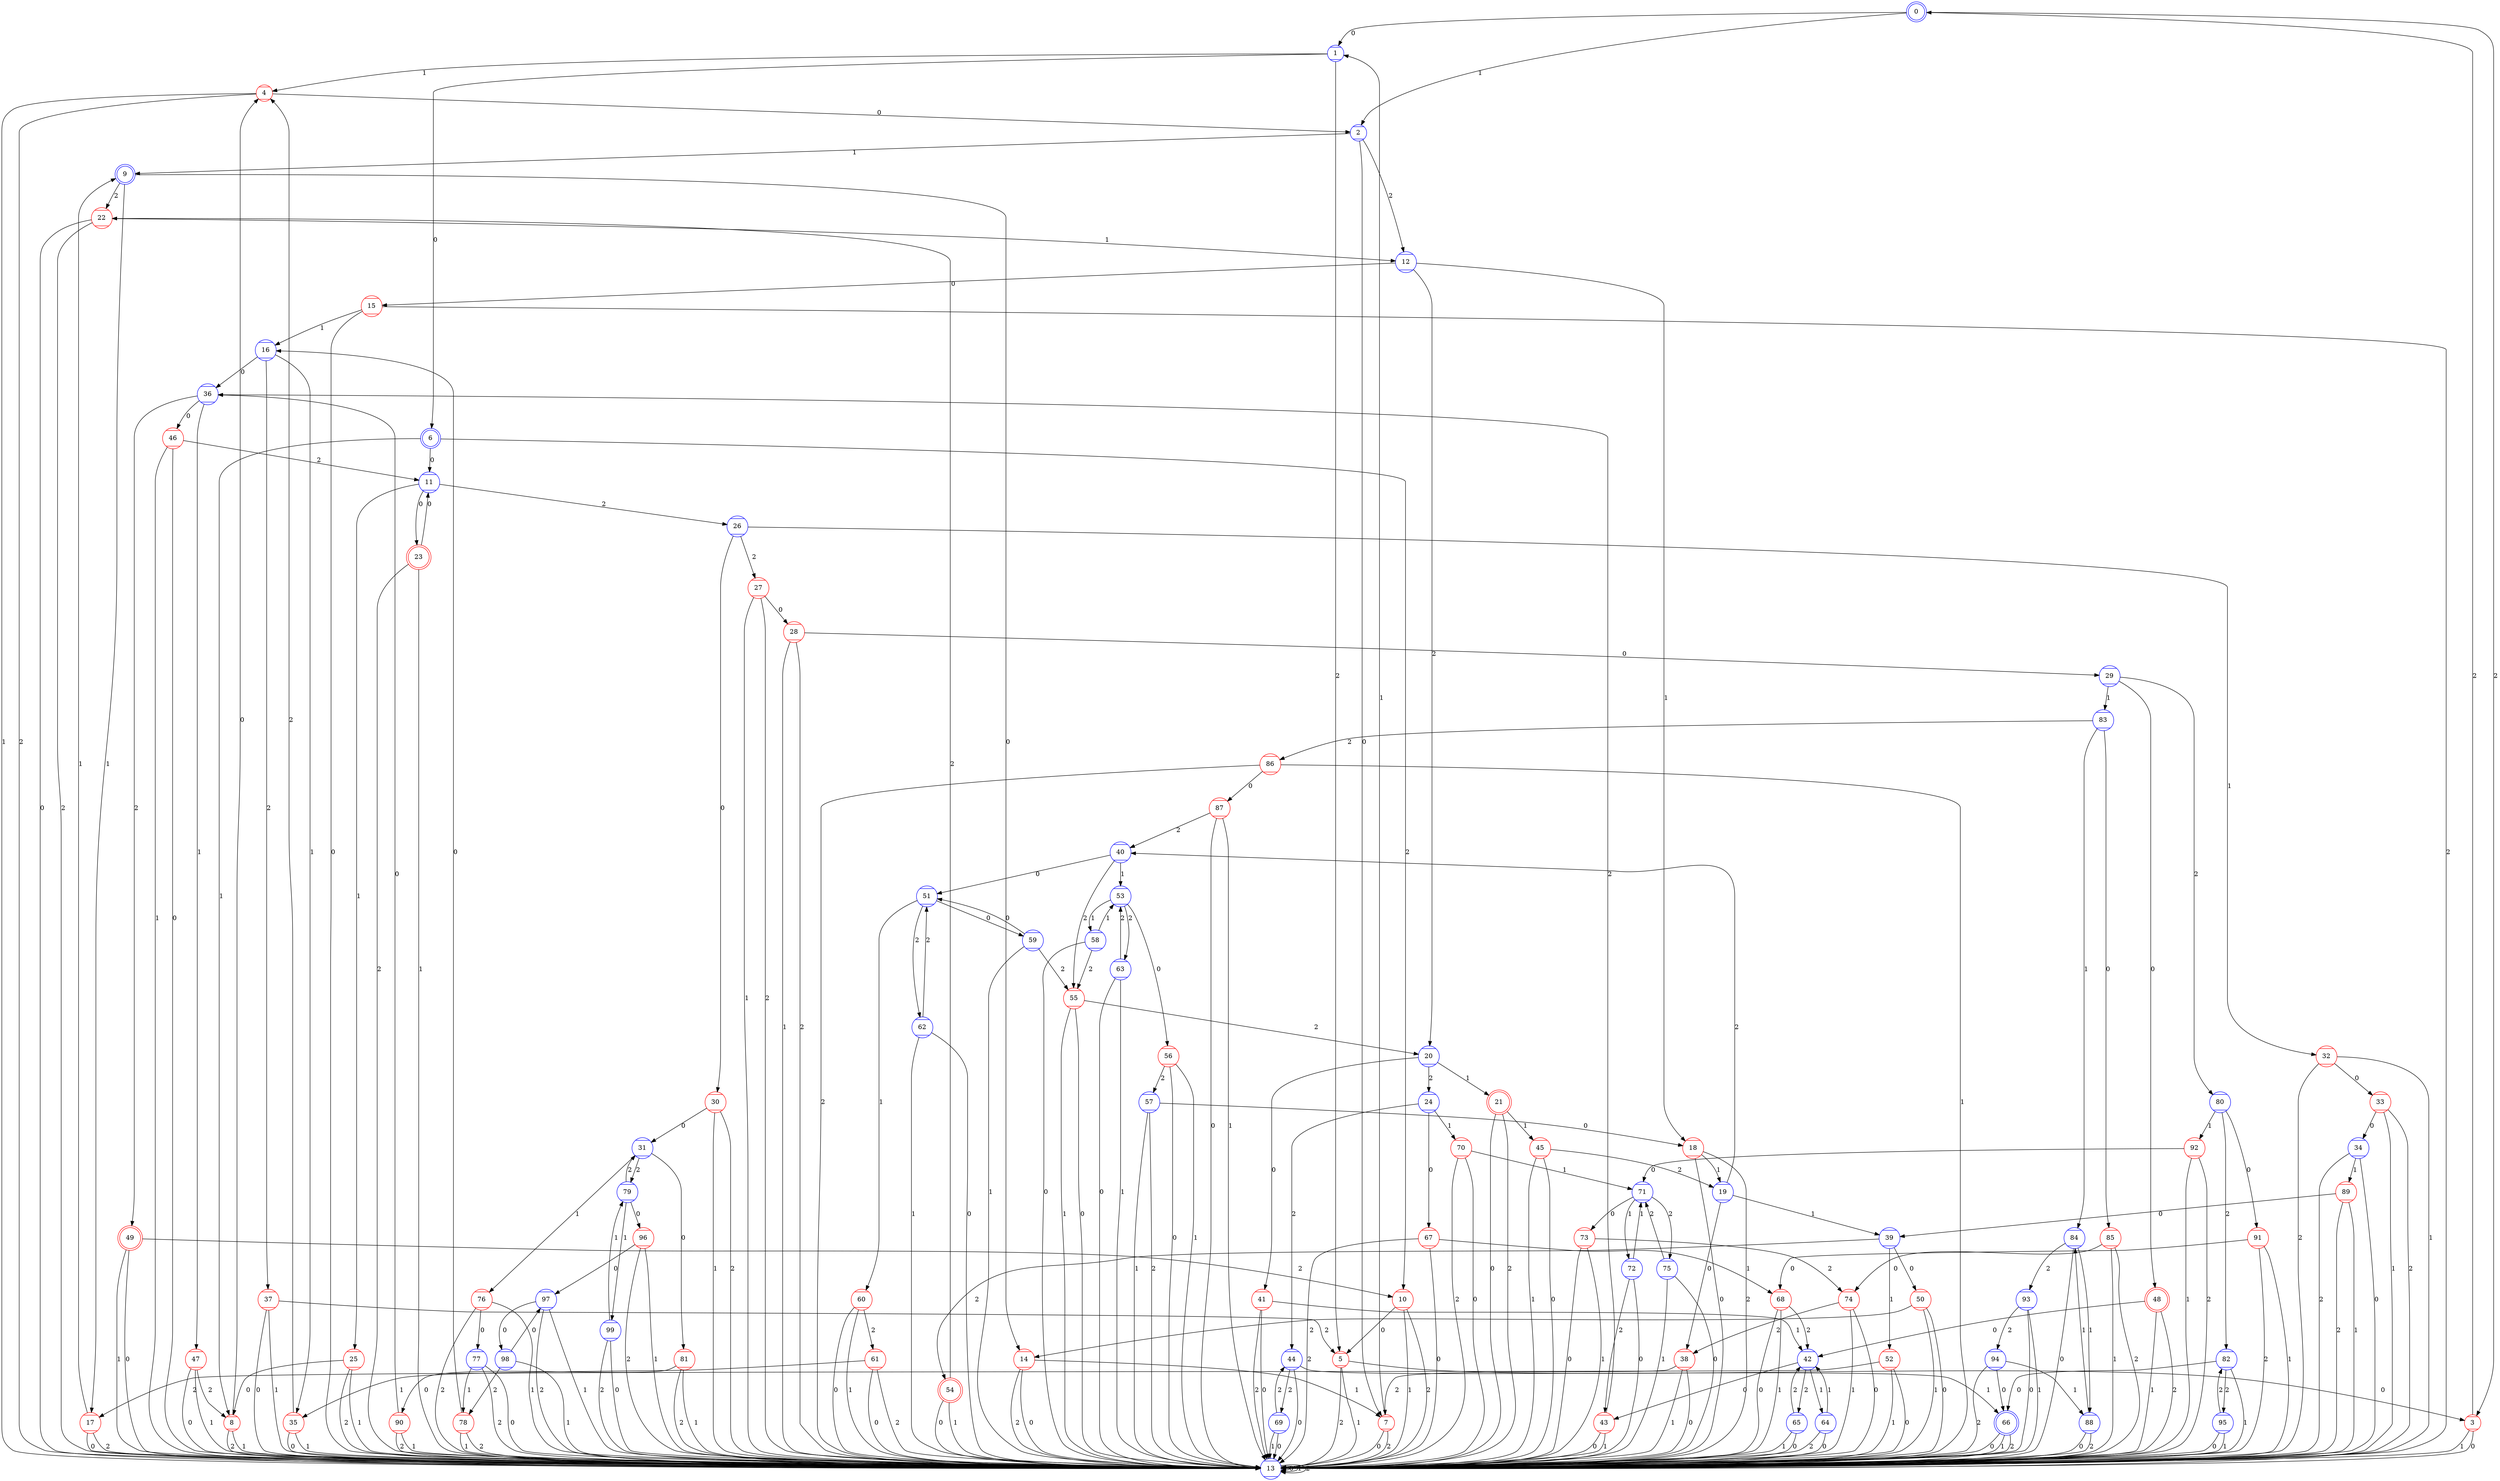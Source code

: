 digraph{
0 [color=blue, style=striped, shape=doublecircle]
1 [color=blue, style=striped, shape=Mcircle]
2 [color=blue, style=striped, shape=Mcircle]
3 [color=red, style=striped, shape=Mcircle]
4 [color=red, style=striped, shape=Mcircle]
5 [color=red, style=striped, shape=Mcircle]
6 [color=blue, style=striped, shape=doublecircle]
7 [color=red, style=striped, shape=Mcircle]
8 [color=red, style=striped, shape=Mcircle]
9 [color=blue, style=striped, shape=doublecircle]
10 [color=red, style=striped, shape=Mcircle]
11 [color=blue, style=striped, shape=Mcircle]
12 [color=blue, style=striped, shape=Mcircle]
13 [color=blue, style=striped, shape=Mcircle]
14 [color=red, style=striped, shape=Mcircle]
15 [color=red, style=striped, shape=Mcircle]
16 [color=blue, style=striped, shape=Mcircle]
17 [color=red, style=striped, shape=Mcircle]
18 [color=red, style=striped, shape=Mcircle]
19 [color=blue, style=striped, shape=Mcircle]
20 [color=blue, style=striped, shape=Mcircle]
21 [color=red, style=striped, shape=doublecircle]
22 [color=red, style=striped, shape=Mcircle]
23 [color=red, style=striped, shape=doublecircle]
24 [color=blue, style=striped, shape=Mcircle]
25 [color=red, style=striped, shape=Mcircle]
26 [color=blue, style=striped, shape=Mcircle]
27 [color=red, style=striped, shape=Mcircle]
28 [color=red, style=striped, shape=Mcircle]
29 [color=blue, style=striped, shape=Mcircle]
30 [color=red, style=striped, shape=Mcircle]
31 [color=blue, style=striped, shape=Mcircle]
32 [color=red, style=striped, shape=Mcircle]
33 [color=red, style=striped, shape=Mcircle]
34 [color=blue, style=striped, shape=Mcircle]
35 [color=red, style=striped, shape=Mcircle]
36 [color=blue, style=striped, shape=Mcircle]
37 [color=red, style=striped, shape=Mcircle]
38 [color=red, style=striped, shape=Mcircle]
39 [color=blue, style=striped, shape=Mcircle]
40 [color=blue, style=striped, shape=Mcircle]
41 [color=red, style=striped, shape=Mcircle]
42 [color=blue, style=striped, shape=Mcircle]
43 [color=red, style=striped, shape=Mcircle]
44 [color=blue, style=striped, shape=Mcircle]
45 [color=red, style=striped, shape=Mcircle]
46 [color=red, style=striped, shape=Mcircle]
47 [color=red, style=striped, shape=Mcircle]
48 [color=red, style=striped, shape=doublecircle]
49 [color=red, style=striped, shape=doublecircle]
50 [color=red, style=striped, shape=Mcircle]
51 [color=blue, style=striped, shape=Mcircle]
52 [color=red, style=striped, shape=Mcircle]
53 [color=blue, style=striped, shape=Mcircle]
54 [color=red, style=striped, shape=doublecircle]
55 [color=red, style=striped, shape=Mcircle]
56 [color=red, style=striped, shape=Mcircle]
57 [color=blue, style=striped, shape=Mcircle]
58 [color=blue, style=striped, shape=Mcircle]
59 [color=blue, style=striped, shape=Mcircle]
60 [color=red, style=striped, shape=Mcircle]
61 [color=red, style=striped, shape=Mcircle]
62 [color=blue, style=striped, shape=Mcircle]
63 [color=blue, style=striped, shape=Mcircle]
64 [color=blue, style=striped, shape=Mcircle]
65 [color=blue, style=striped, shape=Mcircle]
66 [color=blue, style=striped, shape=doublecircle]
67 [color=red, style=striped, shape=Mcircle]
68 [color=red, style=striped, shape=Mcircle]
69 [color=blue, style=striped, shape=Mcircle]
70 [color=red, style=striped, shape=Mcircle]
71 [color=blue, style=striped, shape=Mcircle]
72 [color=blue, style=striped, shape=Mcircle]
73 [color=red, style=striped, shape=Mcircle]
74 [color=red, style=striped, shape=Mcircle]
75 [color=blue, style=striped, shape=Mcircle]
76 [color=red, style=striped, shape=Mcircle]
77 [color=blue, style=striped, shape=Mcircle]
78 [color=red, style=striped, shape=Mcircle]
79 [color=blue, style=striped, shape=Mcircle]
80 [color=blue, style=striped, shape=Mcircle]
81 [color=red, style=striped, shape=Mcircle]
82 [color=blue, style=striped, shape=Mcircle]
83 [color=blue, style=striped, shape=Mcircle]
84 [color=blue, style=striped, shape=Mcircle]
85 [color=red, style=striped, shape=Mcircle]
86 [color=red, style=striped, shape=Mcircle]
87 [color=red, style=striped, shape=Mcircle]
88 [color=blue, style=striped, shape=Mcircle]
89 [color=red, style=striped, shape=Mcircle]
90 [color=red, style=striped, shape=Mcircle]
91 [color=red, style=striped, shape=Mcircle]
92 [color=red, style=striped, shape=Mcircle]
93 [color=blue, style=striped, shape=Mcircle]
94 [color=blue, style=striped, shape=Mcircle]
95 [color=blue, style=striped, shape=Mcircle]
96 [color=red, style=striped, shape=Mcircle]
97 [color=blue, style=striped, shape=Mcircle]
98 [color=blue, style=striped, shape=Mcircle]
99 [color=blue, style=striped, shape=Mcircle]
0->1 [label=0]
0->2 [label=1]
0->3 [label=2]
1->6 [label=0]
1->4 [label=1]
1->5 [label=2]
2->7 [label=0]
2->9 [label=1]
2->12 [label=2]
3->13 [label=0]
3->13 [label=1]
3->0 [label=2]
4->2 [label=0]
4->13 [label=1]
4->13 [label=2]
5->3 [label=0]
5->13 [label=1]
5->13 [label=2]
6->11 [label=0]
6->8 [label=1]
6->10 [label=2]
7->13 [label=0]
7->1 [label=1]
7->13 [label=2]
8->4 [label=0]
8->13 [label=1]
8->13 [label=2]
9->14 [label=0]
9->17 [label=1]
9->22 [label=2]
10->5 [label=0]
10->13 [label=1]
10->13 [label=2]
11->23 [label=0]
11->25 [label=1]
11->26 [label=2]
12->15 [label=0]
12->18 [label=1]
12->20 [label=2]
13->13 [label=0]
13->13 [label=1]
13->13 [label=2]
14->13 [label=0]
14->7 [label=1]
14->13 [label=2]
15->13 [label=0]
15->16 [label=1]
15->13 [label=2]
16->36 [label=0]
16->35 [label=1]
16->37 [label=2]
17->13 [label=0]
17->9 [label=1]
17->13 [label=2]
18->13 [label=0]
18->19 [label=1]
18->13 [label=2]
19->38 [label=0]
19->39 [label=1]
19->40 [label=2]
20->41 [label=0]
20->21 [label=1]
20->24 [label=2]
21->13 [label=0]
21->45 [label=1]
21->13 [label=2]
22->13 [label=0]
22->12 [label=1]
22->13 [label=2]
23->11 [label=0]
23->13 [label=1]
23->13 [label=2]
24->67 [label=0]
24->70 [label=1]
24->44 [label=2]
25->8 [label=0]
25->13 [label=1]
25->13 [label=2]
26->30 [label=0]
26->32 [label=1]
26->27 [label=2]
27->28 [label=0]
27->13 [label=1]
27->13 [label=2]
28->29 [label=0]
28->13 [label=1]
28->13 [label=2]
29->48 [label=0]
29->83 [label=1]
29->80 [label=2]
30->31 [label=0]
30->13 [label=1]
30->13 [label=2]
31->81 [label=0]
31->76 [label=1]
31->79 [label=2]
32->33 [label=0]
32->13 [label=1]
32->13 [label=2]
33->34 [label=0]
33->13 [label=1]
33->13 [label=2]
34->13 [label=0]
34->89 [label=1]
34->13 [label=2]
35->13 [label=0]
35->13 [label=1]
35->4 [label=2]
36->46 [label=0]
36->47 [label=1]
36->49 [label=2]
37->13 [label=0]
37->13 [label=1]
37->5 [label=2]
38->13 [label=0]
38->13 [label=1]
38->7 [label=2]
39->50 [label=0]
39->52 [label=1]
39->54 [label=2]
40->51 [label=0]
40->53 [label=1]
40->55 [label=2]
41->13 [label=0]
41->42 [label=1]
41->13 [label=2]
42->43 [label=0]
42->64 [label=1]
42->65 [label=2]
43->13 [label=0]
43->13 [label=1]
43->36 [label=2]
44->13 [label=0]
44->66 [label=1]
44->69 [label=2]
45->13 [label=0]
45->13 [label=1]
45->19 [label=2]
46->13 [label=0]
46->13 [label=1]
46->11 [label=2]
47->13 [label=0]
47->13 [label=1]
47->8 [label=2]
48->42 [label=0]
48->13 [label=1]
48->13 [label=2]
49->13 [label=0]
49->13 [label=1]
49->10 [label=2]
50->13 [label=0]
50->13 [label=1]
50->14 [label=2]
51->59 [label=0]
51->60 [label=1]
51->62 [label=2]
52->13 [label=0]
52->13 [label=1]
52->17 [label=2]
53->56 [label=0]
53->58 [label=1]
53->63 [label=2]
54->13 [label=0]
54->13 [label=1]
54->22 [label=2]
55->13 [label=0]
55->13 [label=1]
55->20 [label=2]
56->13 [label=0]
56->13 [label=1]
56->57 [label=2]
57->18 [label=0]
57->13 [label=1]
57->13 [label=2]
58->13 [label=0]
58->53 [label=1]
58->55 [label=2]
59->51 [label=0]
59->13 [label=1]
59->55 [label=2]
60->13 [label=0]
60->13 [label=1]
60->61 [label=2]
61->13 [label=0]
61->35 [label=1]
61->13 [label=2]
62->13 [label=0]
62->13 [label=1]
62->51 [label=2]
63->13 [label=0]
63->13 [label=1]
63->53 [label=2]
64->13 [label=0]
64->42 [label=1]
64->13 [label=2]
65->13 [label=0]
65->13 [label=1]
65->42 [label=2]
66->13 [label=0]
66->13 [label=1]
66->13 [label=2]
67->13 [label=0]
67->68 [label=1]
67->13 [label=2]
68->13 [label=0]
68->13 [label=1]
68->42 [label=2]
69->13 [label=0]
69->13 [label=1]
69->44 [label=2]
70->13 [label=0]
70->71 [label=1]
70->13 [label=2]
71->73 [label=0]
71->72 [label=1]
71->75 [label=2]
72->13 [label=0]
72->71 [label=1]
72->43 [label=2]
73->13 [label=0]
73->13 [label=1]
73->74 [label=2]
74->13 [label=0]
74->13 [label=1]
74->38 [label=2]
75->13 [label=0]
75->13 [label=1]
75->71 [label=2]
76->77 [label=0]
76->13 [label=1]
76->13 [label=2]
77->13 [label=0]
77->78 [label=1]
77->13 [label=2]
78->16 [label=0]
78->13 [label=1]
78->13 [label=2]
79->96 [label=0]
79->99 [label=1]
79->31 [label=2]
80->91 [label=0]
80->92 [label=1]
80->82 [label=2]
81->90 [label=0]
81->13 [label=1]
81->13 [label=2]
82->66 [label=0]
82->13 [label=1]
82->95 [label=2]
83->85 [label=0]
83->84 [label=1]
83->86 [label=2]
84->13 [label=0]
84->88 [label=1]
84->93 [label=2]
85->74 [label=0]
85->13 [label=1]
85->13 [label=2]
86->87 [label=0]
86->13 [label=1]
86->13 [label=2]
87->13 [label=0]
87->13 [label=1]
87->40 [label=2]
88->13 [label=0]
88->84 [label=1]
88->13 [label=2]
89->39 [label=0]
89->13 [label=1]
89->13 [label=2]
90->36 [label=0]
90->13 [label=1]
90->13 [label=2]
91->68 [label=0]
91->13 [label=1]
91->13 [label=2]
92->71 [label=0]
92->13 [label=1]
92->13 [label=2]
93->13 [label=0]
93->13 [label=1]
93->94 [label=2]
94->66 [label=0]
94->88 [label=1]
94->13 [label=2]
95->13 [label=0]
95->13 [label=1]
95->82 [label=2]
96->97 [label=0]
96->13 [label=1]
96->13 [label=2]
97->98 [label=0]
97->13 [label=1]
97->13 [label=2]
98->97 [label=0]
98->13 [label=1]
98->78 [label=2]
99->13 [label=0]
99->79 [label=1]
99->13 [label=2]
}
